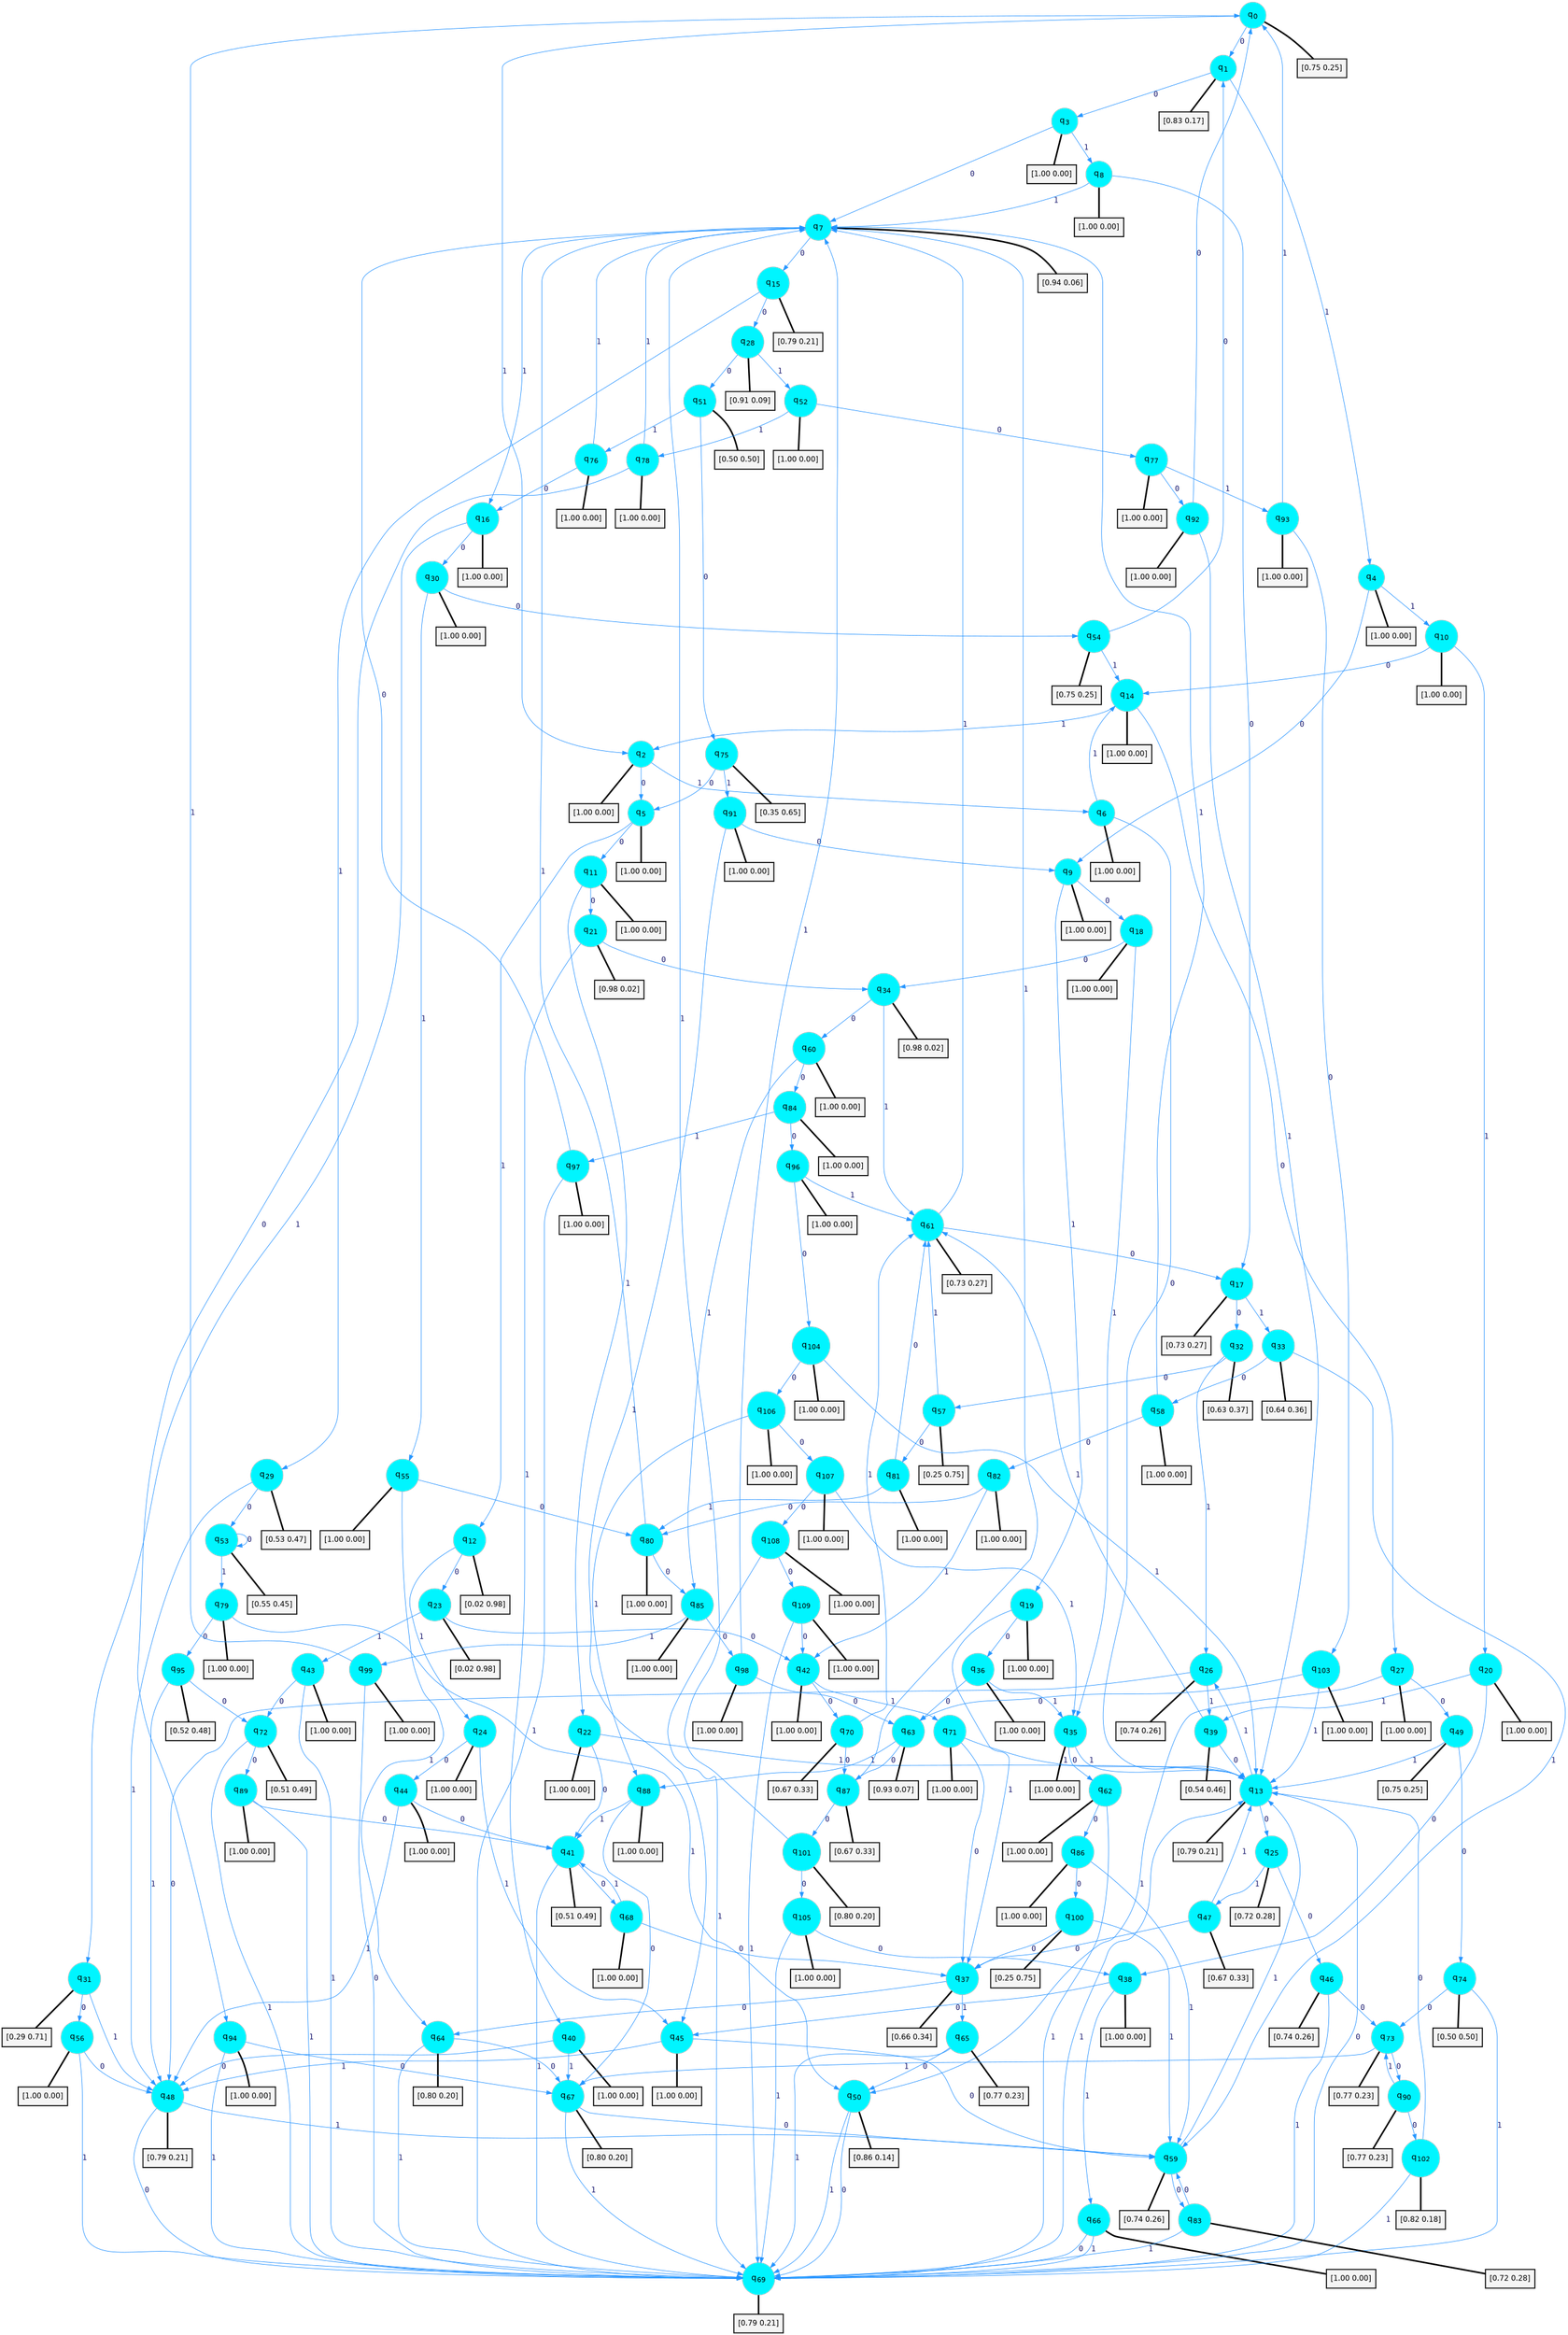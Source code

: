 digraph G {
graph [
bgcolor=transparent, dpi=300, rankdir=TD, size="40,25"];
node [
color=gray, fillcolor=turquoise1, fontcolor=black, fontname=Helvetica, fontsize=16, fontweight=bold, shape=circle, style=filled];
edge [
arrowsize=1, color=dodgerblue1, fontcolor=midnightblue, fontname=courier, fontweight=bold, penwidth=1, style=solid, weight=20];
0[label=<q<SUB>0</SUB>>];
1[label=<q<SUB>1</SUB>>];
2[label=<q<SUB>2</SUB>>];
3[label=<q<SUB>3</SUB>>];
4[label=<q<SUB>4</SUB>>];
5[label=<q<SUB>5</SUB>>];
6[label=<q<SUB>6</SUB>>];
7[label=<q<SUB>7</SUB>>];
8[label=<q<SUB>8</SUB>>];
9[label=<q<SUB>9</SUB>>];
10[label=<q<SUB>10</SUB>>];
11[label=<q<SUB>11</SUB>>];
12[label=<q<SUB>12</SUB>>];
13[label=<q<SUB>13</SUB>>];
14[label=<q<SUB>14</SUB>>];
15[label=<q<SUB>15</SUB>>];
16[label=<q<SUB>16</SUB>>];
17[label=<q<SUB>17</SUB>>];
18[label=<q<SUB>18</SUB>>];
19[label=<q<SUB>19</SUB>>];
20[label=<q<SUB>20</SUB>>];
21[label=<q<SUB>21</SUB>>];
22[label=<q<SUB>22</SUB>>];
23[label=<q<SUB>23</SUB>>];
24[label=<q<SUB>24</SUB>>];
25[label=<q<SUB>25</SUB>>];
26[label=<q<SUB>26</SUB>>];
27[label=<q<SUB>27</SUB>>];
28[label=<q<SUB>28</SUB>>];
29[label=<q<SUB>29</SUB>>];
30[label=<q<SUB>30</SUB>>];
31[label=<q<SUB>31</SUB>>];
32[label=<q<SUB>32</SUB>>];
33[label=<q<SUB>33</SUB>>];
34[label=<q<SUB>34</SUB>>];
35[label=<q<SUB>35</SUB>>];
36[label=<q<SUB>36</SUB>>];
37[label=<q<SUB>37</SUB>>];
38[label=<q<SUB>38</SUB>>];
39[label=<q<SUB>39</SUB>>];
40[label=<q<SUB>40</SUB>>];
41[label=<q<SUB>41</SUB>>];
42[label=<q<SUB>42</SUB>>];
43[label=<q<SUB>43</SUB>>];
44[label=<q<SUB>44</SUB>>];
45[label=<q<SUB>45</SUB>>];
46[label=<q<SUB>46</SUB>>];
47[label=<q<SUB>47</SUB>>];
48[label=<q<SUB>48</SUB>>];
49[label=<q<SUB>49</SUB>>];
50[label=<q<SUB>50</SUB>>];
51[label=<q<SUB>51</SUB>>];
52[label=<q<SUB>52</SUB>>];
53[label=<q<SUB>53</SUB>>];
54[label=<q<SUB>54</SUB>>];
55[label=<q<SUB>55</SUB>>];
56[label=<q<SUB>56</SUB>>];
57[label=<q<SUB>57</SUB>>];
58[label=<q<SUB>58</SUB>>];
59[label=<q<SUB>59</SUB>>];
60[label=<q<SUB>60</SUB>>];
61[label=<q<SUB>61</SUB>>];
62[label=<q<SUB>62</SUB>>];
63[label=<q<SUB>63</SUB>>];
64[label=<q<SUB>64</SUB>>];
65[label=<q<SUB>65</SUB>>];
66[label=<q<SUB>66</SUB>>];
67[label=<q<SUB>67</SUB>>];
68[label=<q<SUB>68</SUB>>];
69[label=<q<SUB>69</SUB>>];
70[label=<q<SUB>70</SUB>>];
71[label=<q<SUB>71</SUB>>];
72[label=<q<SUB>72</SUB>>];
73[label=<q<SUB>73</SUB>>];
74[label=<q<SUB>74</SUB>>];
75[label=<q<SUB>75</SUB>>];
76[label=<q<SUB>76</SUB>>];
77[label=<q<SUB>77</SUB>>];
78[label=<q<SUB>78</SUB>>];
79[label=<q<SUB>79</SUB>>];
80[label=<q<SUB>80</SUB>>];
81[label=<q<SUB>81</SUB>>];
82[label=<q<SUB>82</SUB>>];
83[label=<q<SUB>83</SUB>>];
84[label=<q<SUB>84</SUB>>];
85[label=<q<SUB>85</SUB>>];
86[label=<q<SUB>86</SUB>>];
87[label=<q<SUB>87</SUB>>];
88[label=<q<SUB>88</SUB>>];
89[label=<q<SUB>89</SUB>>];
90[label=<q<SUB>90</SUB>>];
91[label=<q<SUB>91</SUB>>];
92[label=<q<SUB>92</SUB>>];
93[label=<q<SUB>93</SUB>>];
94[label=<q<SUB>94</SUB>>];
95[label=<q<SUB>95</SUB>>];
96[label=<q<SUB>96</SUB>>];
97[label=<q<SUB>97</SUB>>];
98[label=<q<SUB>98</SUB>>];
99[label=<q<SUB>99</SUB>>];
100[label=<q<SUB>100</SUB>>];
101[label=<q<SUB>101</SUB>>];
102[label=<q<SUB>102</SUB>>];
103[label=<q<SUB>103</SUB>>];
104[label=<q<SUB>104</SUB>>];
105[label=<q<SUB>105</SUB>>];
106[label=<q<SUB>106</SUB>>];
107[label=<q<SUB>107</SUB>>];
108[label=<q<SUB>108</SUB>>];
109[label=<q<SUB>109</SUB>>];
110[label="[0.75 0.25]", shape=box,fontcolor=black, fontname=Helvetica, fontsize=14, penwidth=2, fillcolor=whitesmoke,color=black];
111[label="[0.83 0.17]", shape=box,fontcolor=black, fontname=Helvetica, fontsize=14, penwidth=2, fillcolor=whitesmoke,color=black];
112[label="[1.00 0.00]", shape=box,fontcolor=black, fontname=Helvetica, fontsize=14, penwidth=2, fillcolor=whitesmoke,color=black];
113[label="[1.00 0.00]", shape=box,fontcolor=black, fontname=Helvetica, fontsize=14, penwidth=2, fillcolor=whitesmoke,color=black];
114[label="[1.00 0.00]", shape=box,fontcolor=black, fontname=Helvetica, fontsize=14, penwidth=2, fillcolor=whitesmoke,color=black];
115[label="[1.00 0.00]", shape=box,fontcolor=black, fontname=Helvetica, fontsize=14, penwidth=2, fillcolor=whitesmoke,color=black];
116[label="[1.00 0.00]", shape=box,fontcolor=black, fontname=Helvetica, fontsize=14, penwidth=2, fillcolor=whitesmoke,color=black];
117[label="[0.94 0.06]", shape=box,fontcolor=black, fontname=Helvetica, fontsize=14, penwidth=2, fillcolor=whitesmoke,color=black];
118[label="[1.00 0.00]", shape=box,fontcolor=black, fontname=Helvetica, fontsize=14, penwidth=2, fillcolor=whitesmoke,color=black];
119[label="[1.00 0.00]", shape=box,fontcolor=black, fontname=Helvetica, fontsize=14, penwidth=2, fillcolor=whitesmoke,color=black];
120[label="[1.00 0.00]", shape=box,fontcolor=black, fontname=Helvetica, fontsize=14, penwidth=2, fillcolor=whitesmoke,color=black];
121[label="[1.00 0.00]", shape=box,fontcolor=black, fontname=Helvetica, fontsize=14, penwidth=2, fillcolor=whitesmoke,color=black];
122[label="[0.02 0.98]", shape=box,fontcolor=black, fontname=Helvetica, fontsize=14, penwidth=2, fillcolor=whitesmoke,color=black];
123[label="[0.79 0.21]", shape=box,fontcolor=black, fontname=Helvetica, fontsize=14, penwidth=2, fillcolor=whitesmoke,color=black];
124[label="[1.00 0.00]", shape=box,fontcolor=black, fontname=Helvetica, fontsize=14, penwidth=2, fillcolor=whitesmoke,color=black];
125[label="[0.79 0.21]", shape=box,fontcolor=black, fontname=Helvetica, fontsize=14, penwidth=2, fillcolor=whitesmoke,color=black];
126[label="[1.00 0.00]", shape=box,fontcolor=black, fontname=Helvetica, fontsize=14, penwidth=2, fillcolor=whitesmoke,color=black];
127[label="[0.73 0.27]", shape=box,fontcolor=black, fontname=Helvetica, fontsize=14, penwidth=2, fillcolor=whitesmoke,color=black];
128[label="[1.00 0.00]", shape=box,fontcolor=black, fontname=Helvetica, fontsize=14, penwidth=2, fillcolor=whitesmoke,color=black];
129[label="[1.00 0.00]", shape=box,fontcolor=black, fontname=Helvetica, fontsize=14, penwidth=2, fillcolor=whitesmoke,color=black];
130[label="[1.00 0.00]", shape=box,fontcolor=black, fontname=Helvetica, fontsize=14, penwidth=2, fillcolor=whitesmoke,color=black];
131[label="[0.98 0.02]", shape=box,fontcolor=black, fontname=Helvetica, fontsize=14, penwidth=2, fillcolor=whitesmoke,color=black];
132[label="[1.00 0.00]", shape=box,fontcolor=black, fontname=Helvetica, fontsize=14, penwidth=2, fillcolor=whitesmoke,color=black];
133[label="[0.02 0.98]", shape=box,fontcolor=black, fontname=Helvetica, fontsize=14, penwidth=2, fillcolor=whitesmoke,color=black];
134[label="[1.00 0.00]", shape=box,fontcolor=black, fontname=Helvetica, fontsize=14, penwidth=2, fillcolor=whitesmoke,color=black];
135[label="[0.72 0.28]", shape=box,fontcolor=black, fontname=Helvetica, fontsize=14, penwidth=2, fillcolor=whitesmoke,color=black];
136[label="[0.74 0.26]", shape=box,fontcolor=black, fontname=Helvetica, fontsize=14, penwidth=2, fillcolor=whitesmoke,color=black];
137[label="[1.00 0.00]", shape=box,fontcolor=black, fontname=Helvetica, fontsize=14, penwidth=2, fillcolor=whitesmoke,color=black];
138[label="[0.91 0.09]", shape=box,fontcolor=black, fontname=Helvetica, fontsize=14, penwidth=2, fillcolor=whitesmoke,color=black];
139[label="[0.53 0.47]", shape=box,fontcolor=black, fontname=Helvetica, fontsize=14, penwidth=2, fillcolor=whitesmoke,color=black];
140[label="[1.00 0.00]", shape=box,fontcolor=black, fontname=Helvetica, fontsize=14, penwidth=2, fillcolor=whitesmoke,color=black];
141[label="[0.29 0.71]", shape=box,fontcolor=black, fontname=Helvetica, fontsize=14, penwidth=2, fillcolor=whitesmoke,color=black];
142[label="[0.63 0.37]", shape=box,fontcolor=black, fontname=Helvetica, fontsize=14, penwidth=2, fillcolor=whitesmoke,color=black];
143[label="[0.64 0.36]", shape=box,fontcolor=black, fontname=Helvetica, fontsize=14, penwidth=2, fillcolor=whitesmoke,color=black];
144[label="[0.98 0.02]", shape=box,fontcolor=black, fontname=Helvetica, fontsize=14, penwidth=2, fillcolor=whitesmoke,color=black];
145[label="[1.00 0.00]", shape=box,fontcolor=black, fontname=Helvetica, fontsize=14, penwidth=2, fillcolor=whitesmoke,color=black];
146[label="[1.00 0.00]", shape=box,fontcolor=black, fontname=Helvetica, fontsize=14, penwidth=2, fillcolor=whitesmoke,color=black];
147[label="[0.66 0.34]", shape=box,fontcolor=black, fontname=Helvetica, fontsize=14, penwidth=2, fillcolor=whitesmoke,color=black];
148[label="[1.00 0.00]", shape=box,fontcolor=black, fontname=Helvetica, fontsize=14, penwidth=2, fillcolor=whitesmoke,color=black];
149[label="[0.54 0.46]", shape=box,fontcolor=black, fontname=Helvetica, fontsize=14, penwidth=2, fillcolor=whitesmoke,color=black];
150[label="[1.00 0.00]", shape=box,fontcolor=black, fontname=Helvetica, fontsize=14, penwidth=2, fillcolor=whitesmoke,color=black];
151[label="[0.51 0.49]", shape=box,fontcolor=black, fontname=Helvetica, fontsize=14, penwidth=2, fillcolor=whitesmoke,color=black];
152[label="[1.00 0.00]", shape=box,fontcolor=black, fontname=Helvetica, fontsize=14, penwidth=2, fillcolor=whitesmoke,color=black];
153[label="[1.00 0.00]", shape=box,fontcolor=black, fontname=Helvetica, fontsize=14, penwidth=2, fillcolor=whitesmoke,color=black];
154[label="[1.00 0.00]", shape=box,fontcolor=black, fontname=Helvetica, fontsize=14, penwidth=2, fillcolor=whitesmoke,color=black];
155[label="[1.00 0.00]", shape=box,fontcolor=black, fontname=Helvetica, fontsize=14, penwidth=2, fillcolor=whitesmoke,color=black];
156[label="[0.74 0.26]", shape=box,fontcolor=black, fontname=Helvetica, fontsize=14, penwidth=2, fillcolor=whitesmoke,color=black];
157[label="[0.67 0.33]", shape=box,fontcolor=black, fontname=Helvetica, fontsize=14, penwidth=2, fillcolor=whitesmoke,color=black];
158[label="[0.79 0.21]", shape=box,fontcolor=black, fontname=Helvetica, fontsize=14, penwidth=2, fillcolor=whitesmoke,color=black];
159[label="[0.75 0.25]", shape=box,fontcolor=black, fontname=Helvetica, fontsize=14, penwidth=2, fillcolor=whitesmoke,color=black];
160[label="[0.86 0.14]", shape=box,fontcolor=black, fontname=Helvetica, fontsize=14, penwidth=2, fillcolor=whitesmoke,color=black];
161[label="[0.50 0.50]", shape=box,fontcolor=black, fontname=Helvetica, fontsize=14, penwidth=2, fillcolor=whitesmoke,color=black];
162[label="[1.00 0.00]", shape=box,fontcolor=black, fontname=Helvetica, fontsize=14, penwidth=2, fillcolor=whitesmoke,color=black];
163[label="[0.55 0.45]", shape=box,fontcolor=black, fontname=Helvetica, fontsize=14, penwidth=2, fillcolor=whitesmoke,color=black];
164[label="[0.75 0.25]", shape=box,fontcolor=black, fontname=Helvetica, fontsize=14, penwidth=2, fillcolor=whitesmoke,color=black];
165[label="[1.00 0.00]", shape=box,fontcolor=black, fontname=Helvetica, fontsize=14, penwidth=2, fillcolor=whitesmoke,color=black];
166[label="[1.00 0.00]", shape=box,fontcolor=black, fontname=Helvetica, fontsize=14, penwidth=2, fillcolor=whitesmoke,color=black];
167[label="[0.25 0.75]", shape=box,fontcolor=black, fontname=Helvetica, fontsize=14, penwidth=2, fillcolor=whitesmoke,color=black];
168[label="[1.00 0.00]", shape=box,fontcolor=black, fontname=Helvetica, fontsize=14, penwidth=2, fillcolor=whitesmoke,color=black];
169[label="[0.74 0.26]", shape=box,fontcolor=black, fontname=Helvetica, fontsize=14, penwidth=2, fillcolor=whitesmoke,color=black];
170[label="[1.00 0.00]", shape=box,fontcolor=black, fontname=Helvetica, fontsize=14, penwidth=2, fillcolor=whitesmoke,color=black];
171[label="[0.73 0.27]", shape=box,fontcolor=black, fontname=Helvetica, fontsize=14, penwidth=2, fillcolor=whitesmoke,color=black];
172[label="[1.00 0.00]", shape=box,fontcolor=black, fontname=Helvetica, fontsize=14, penwidth=2, fillcolor=whitesmoke,color=black];
173[label="[0.93 0.07]", shape=box,fontcolor=black, fontname=Helvetica, fontsize=14, penwidth=2, fillcolor=whitesmoke,color=black];
174[label="[0.80 0.20]", shape=box,fontcolor=black, fontname=Helvetica, fontsize=14, penwidth=2, fillcolor=whitesmoke,color=black];
175[label="[0.77 0.23]", shape=box,fontcolor=black, fontname=Helvetica, fontsize=14, penwidth=2, fillcolor=whitesmoke,color=black];
176[label="[1.00 0.00]", shape=box,fontcolor=black, fontname=Helvetica, fontsize=14, penwidth=2, fillcolor=whitesmoke,color=black];
177[label="[0.80 0.20]", shape=box,fontcolor=black, fontname=Helvetica, fontsize=14, penwidth=2, fillcolor=whitesmoke,color=black];
178[label="[1.00 0.00]", shape=box,fontcolor=black, fontname=Helvetica, fontsize=14, penwidth=2, fillcolor=whitesmoke,color=black];
179[label="[0.79 0.21]", shape=box,fontcolor=black, fontname=Helvetica, fontsize=14, penwidth=2, fillcolor=whitesmoke,color=black];
180[label="[0.67 0.33]", shape=box,fontcolor=black, fontname=Helvetica, fontsize=14, penwidth=2, fillcolor=whitesmoke,color=black];
181[label="[1.00 0.00]", shape=box,fontcolor=black, fontname=Helvetica, fontsize=14, penwidth=2, fillcolor=whitesmoke,color=black];
182[label="[0.51 0.49]", shape=box,fontcolor=black, fontname=Helvetica, fontsize=14, penwidth=2, fillcolor=whitesmoke,color=black];
183[label="[0.77 0.23]", shape=box,fontcolor=black, fontname=Helvetica, fontsize=14, penwidth=2, fillcolor=whitesmoke,color=black];
184[label="[0.50 0.50]", shape=box,fontcolor=black, fontname=Helvetica, fontsize=14, penwidth=2, fillcolor=whitesmoke,color=black];
185[label="[0.35 0.65]", shape=box,fontcolor=black, fontname=Helvetica, fontsize=14, penwidth=2, fillcolor=whitesmoke,color=black];
186[label="[1.00 0.00]", shape=box,fontcolor=black, fontname=Helvetica, fontsize=14, penwidth=2, fillcolor=whitesmoke,color=black];
187[label="[1.00 0.00]", shape=box,fontcolor=black, fontname=Helvetica, fontsize=14, penwidth=2, fillcolor=whitesmoke,color=black];
188[label="[1.00 0.00]", shape=box,fontcolor=black, fontname=Helvetica, fontsize=14, penwidth=2, fillcolor=whitesmoke,color=black];
189[label="[1.00 0.00]", shape=box,fontcolor=black, fontname=Helvetica, fontsize=14, penwidth=2, fillcolor=whitesmoke,color=black];
190[label="[1.00 0.00]", shape=box,fontcolor=black, fontname=Helvetica, fontsize=14, penwidth=2, fillcolor=whitesmoke,color=black];
191[label="[1.00 0.00]", shape=box,fontcolor=black, fontname=Helvetica, fontsize=14, penwidth=2, fillcolor=whitesmoke,color=black];
192[label="[1.00 0.00]", shape=box,fontcolor=black, fontname=Helvetica, fontsize=14, penwidth=2, fillcolor=whitesmoke,color=black];
193[label="[0.72 0.28]", shape=box,fontcolor=black, fontname=Helvetica, fontsize=14, penwidth=2, fillcolor=whitesmoke,color=black];
194[label="[1.00 0.00]", shape=box,fontcolor=black, fontname=Helvetica, fontsize=14, penwidth=2, fillcolor=whitesmoke,color=black];
195[label="[1.00 0.00]", shape=box,fontcolor=black, fontname=Helvetica, fontsize=14, penwidth=2, fillcolor=whitesmoke,color=black];
196[label="[1.00 0.00]", shape=box,fontcolor=black, fontname=Helvetica, fontsize=14, penwidth=2, fillcolor=whitesmoke,color=black];
197[label="[0.67 0.33]", shape=box,fontcolor=black, fontname=Helvetica, fontsize=14, penwidth=2, fillcolor=whitesmoke,color=black];
198[label="[1.00 0.00]", shape=box,fontcolor=black, fontname=Helvetica, fontsize=14, penwidth=2, fillcolor=whitesmoke,color=black];
199[label="[1.00 0.00]", shape=box,fontcolor=black, fontname=Helvetica, fontsize=14, penwidth=2, fillcolor=whitesmoke,color=black];
200[label="[0.77 0.23]", shape=box,fontcolor=black, fontname=Helvetica, fontsize=14, penwidth=2, fillcolor=whitesmoke,color=black];
201[label="[1.00 0.00]", shape=box,fontcolor=black, fontname=Helvetica, fontsize=14, penwidth=2, fillcolor=whitesmoke,color=black];
202[label="[1.00 0.00]", shape=box,fontcolor=black, fontname=Helvetica, fontsize=14, penwidth=2, fillcolor=whitesmoke,color=black];
203[label="[1.00 0.00]", shape=box,fontcolor=black, fontname=Helvetica, fontsize=14, penwidth=2, fillcolor=whitesmoke,color=black];
204[label="[1.00 0.00]", shape=box,fontcolor=black, fontname=Helvetica, fontsize=14, penwidth=2, fillcolor=whitesmoke,color=black];
205[label="[0.52 0.48]", shape=box,fontcolor=black, fontname=Helvetica, fontsize=14, penwidth=2, fillcolor=whitesmoke,color=black];
206[label="[1.00 0.00]", shape=box,fontcolor=black, fontname=Helvetica, fontsize=14, penwidth=2, fillcolor=whitesmoke,color=black];
207[label="[1.00 0.00]", shape=box,fontcolor=black, fontname=Helvetica, fontsize=14, penwidth=2, fillcolor=whitesmoke,color=black];
208[label="[1.00 0.00]", shape=box,fontcolor=black, fontname=Helvetica, fontsize=14, penwidth=2, fillcolor=whitesmoke,color=black];
209[label="[1.00 0.00]", shape=box,fontcolor=black, fontname=Helvetica, fontsize=14, penwidth=2, fillcolor=whitesmoke,color=black];
210[label="[0.25 0.75]", shape=box,fontcolor=black, fontname=Helvetica, fontsize=14, penwidth=2, fillcolor=whitesmoke,color=black];
211[label="[0.80 0.20]", shape=box,fontcolor=black, fontname=Helvetica, fontsize=14, penwidth=2, fillcolor=whitesmoke,color=black];
212[label="[0.82 0.18]", shape=box,fontcolor=black, fontname=Helvetica, fontsize=14, penwidth=2, fillcolor=whitesmoke,color=black];
213[label="[1.00 0.00]", shape=box,fontcolor=black, fontname=Helvetica, fontsize=14, penwidth=2, fillcolor=whitesmoke,color=black];
214[label="[1.00 0.00]", shape=box,fontcolor=black, fontname=Helvetica, fontsize=14, penwidth=2, fillcolor=whitesmoke,color=black];
215[label="[1.00 0.00]", shape=box,fontcolor=black, fontname=Helvetica, fontsize=14, penwidth=2, fillcolor=whitesmoke,color=black];
216[label="[1.00 0.00]", shape=box,fontcolor=black, fontname=Helvetica, fontsize=14, penwidth=2, fillcolor=whitesmoke,color=black];
217[label="[1.00 0.00]", shape=box,fontcolor=black, fontname=Helvetica, fontsize=14, penwidth=2, fillcolor=whitesmoke,color=black];
218[label="[1.00 0.00]", shape=box,fontcolor=black, fontname=Helvetica, fontsize=14, penwidth=2, fillcolor=whitesmoke,color=black];
219[label="[1.00 0.00]", shape=box,fontcolor=black, fontname=Helvetica, fontsize=14, penwidth=2, fillcolor=whitesmoke,color=black];
0->1 [label=0];
0->2 [label=1];
0->110 [arrowhead=none, penwidth=3,color=black];
1->3 [label=0];
1->4 [label=1];
1->111 [arrowhead=none, penwidth=3,color=black];
2->5 [label=0];
2->6 [label=1];
2->112 [arrowhead=none, penwidth=3,color=black];
3->7 [label=0];
3->8 [label=1];
3->113 [arrowhead=none, penwidth=3,color=black];
4->9 [label=0];
4->10 [label=1];
4->114 [arrowhead=none, penwidth=3,color=black];
5->11 [label=0];
5->12 [label=1];
5->115 [arrowhead=none, penwidth=3,color=black];
6->13 [label=0];
6->14 [label=1];
6->116 [arrowhead=none, penwidth=3,color=black];
7->15 [label=0];
7->16 [label=1];
7->117 [arrowhead=none, penwidth=3,color=black];
8->17 [label=0];
8->7 [label=1];
8->118 [arrowhead=none, penwidth=3,color=black];
9->18 [label=0];
9->19 [label=1];
9->119 [arrowhead=none, penwidth=3,color=black];
10->14 [label=0];
10->20 [label=1];
10->120 [arrowhead=none, penwidth=3,color=black];
11->21 [label=0];
11->22 [label=1];
11->121 [arrowhead=none, penwidth=3,color=black];
12->23 [label=0];
12->24 [label=1];
12->122 [arrowhead=none, penwidth=3,color=black];
13->25 [label=0];
13->26 [label=1];
13->123 [arrowhead=none, penwidth=3,color=black];
14->27 [label=0];
14->2 [label=1];
14->124 [arrowhead=none, penwidth=3,color=black];
15->28 [label=0];
15->29 [label=1];
15->125 [arrowhead=none, penwidth=3,color=black];
16->30 [label=0];
16->31 [label=1];
16->126 [arrowhead=none, penwidth=3,color=black];
17->32 [label=0];
17->33 [label=1];
17->127 [arrowhead=none, penwidth=3,color=black];
18->34 [label=0];
18->35 [label=1];
18->128 [arrowhead=none, penwidth=3,color=black];
19->36 [label=0];
19->37 [label=1];
19->129 [arrowhead=none, penwidth=3,color=black];
20->38 [label=0];
20->39 [label=1];
20->130 [arrowhead=none, penwidth=3,color=black];
21->34 [label=0];
21->40 [label=1];
21->131 [arrowhead=none, penwidth=3,color=black];
22->41 [label=0];
22->13 [label=1];
22->132 [arrowhead=none, penwidth=3,color=black];
23->42 [label=0];
23->43 [label=1];
23->133 [arrowhead=none, penwidth=3,color=black];
24->44 [label=0];
24->45 [label=1];
24->134 [arrowhead=none, penwidth=3,color=black];
25->46 [label=0];
25->47 [label=1];
25->135 [arrowhead=none, penwidth=3,color=black];
26->48 [label=0];
26->39 [label=1];
26->136 [arrowhead=none, penwidth=3,color=black];
27->49 [label=0];
27->50 [label=1];
27->137 [arrowhead=none, penwidth=3,color=black];
28->51 [label=0];
28->52 [label=1];
28->138 [arrowhead=none, penwidth=3,color=black];
29->53 [label=0];
29->48 [label=1];
29->139 [arrowhead=none, penwidth=3,color=black];
30->54 [label=0];
30->55 [label=1];
30->140 [arrowhead=none, penwidth=3,color=black];
31->56 [label=0];
31->48 [label=1];
31->141 [arrowhead=none, penwidth=3,color=black];
32->57 [label=0];
32->26 [label=1];
32->142 [arrowhead=none, penwidth=3,color=black];
33->58 [label=0];
33->59 [label=1];
33->143 [arrowhead=none, penwidth=3,color=black];
34->60 [label=0];
34->61 [label=1];
34->144 [arrowhead=none, penwidth=3,color=black];
35->62 [label=0];
35->13 [label=1];
35->145 [arrowhead=none, penwidth=3,color=black];
36->63 [label=0];
36->35 [label=1];
36->146 [arrowhead=none, penwidth=3,color=black];
37->64 [label=0];
37->65 [label=1];
37->147 [arrowhead=none, penwidth=3,color=black];
38->45 [label=0];
38->66 [label=1];
38->148 [arrowhead=none, penwidth=3,color=black];
39->13 [label=0];
39->61 [label=1];
39->149 [arrowhead=none, penwidth=3,color=black];
40->48 [label=0];
40->67 [label=1];
40->150 [arrowhead=none, penwidth=3,color=black];
41->68 [label=0];
41->69 [label=1];
41->151 [arrowhead=none, penwidth=3,color=black];
42->70 [label=0];
42->71 [label=1];
42->152 [arrowhead=none, penwidth=3,color=black];
43->72 [label=0];
43->69 [label=1];
43->153 [arrowhead=none, penwidth=3,color=black];
44->41 [label=0];
44->48 [label=1];
44->154 [arrowhead=none, penwidth=3,color=black];
45->59 [label=0];
45->48 [label=1];
45->155 [arrowhead=none, penwidth=3,color=black];
46->73 [label=0];
46->69 [label=1];
46->156 [arrowhead=none, penwidth=3,color=black];
47->37 [label=0];
47->13 [label=1];
47->157 [arrowhead=none, penwidth=3,color=black];
48->69 [label=0];
48->59 [label=1];
48->158 [arrowhead=none, penwidth=3,color=black];
49->74 [label=0];
49->13 [label=1];
49->159 [arrowhead=none, penwidth=3,color=black];
50->69 [label=0];
50->69 [label=1];
50->160 [arrowhead=none, penwidth=3,color=black];
51->75 [label=0];
51->76 [label=1];
51->161 [arrowhead=none, penwidth=3,color=black];
52->77 [label=0];
52->78 [label=1];
52->162 [arrowhead=none, penwidth=3,color=black];
53->53 [label=0];
53->79 [label=1];
53->163 [arrowhead=none, penwidth=3,color=black];
54->1 [label=0];
54->14 [label=1];
54->164 [arrowhead=none, penwidth=3,color=black];
55->80 [label=0];
55->64 [label=1];
55->165 [arrowhead=none, penwidth=3,color=black];
56->48 [label=0];
56->69 [label=1];
56->166 [arrowhead=none, penwidth=3,color=black];
57->81 [label=0];
57->61 [label=1];
57->167 [arrowhead=none, penwidth=3,color=black];
58->82 [label=0];
58->7 [label=1];
58->168 [arrowhead=none, penwidth=3,color=black];
59->83 [label=0];
59->13 [label=1];
59->169 [arrowhead=none, penwidth=3,color=black];
60->84 [label=0];
60->85 [label=1];
60->170 [arrowhead=none, penwidth=3,color=black];
61->17 [label=0];
61->7 [label=1];
61->171 [arrowhead=none, penwidth=3,color=black];
62->86 [label=0];
62->69 [label=1];
62->172 [arrowhead=none, penwidth=3,color=black];
63->87 [label=0];
63->88 [label=1];
63->173 [arrowhead=none, penwidth=3,color=black];
64->67 [label=0];
64->69 [label=1];
64->174 [arrowhead=none, penwidth=3,color=black];
65->50 [label=0];
65->69 [label=1];
65->175 [arrowhead=none, penwidth=3,color=black];
66->69 [label=0];
66->69 [label=1];
66->176 [arrowhead=none, penwidth=3,color=black];
67->59 [label=0];
67->69 [label=1];
67->177 [arrowhead=none, penwidth=3,color=black];
68->37 [label=0];
68->41 [label=1];
68->178 [arrowhead=none, penwidth=3,color=black];
69->13 [label=0];
69->13 [label=1];
69->179 [arrowhead=none, penwidth=3,color=black];
70->87 [label=0];
70->61 [label=1];
70->180 [arrowhead=none, penwidth=3,color=black];
71->37 [label=0];
71->13 [label=1];
71->181 [arrowhead=none, penwidth=3,color=black];
72->89 [label=0];
72->69 [label=1];
72->182 [arrowhead=none, penwidth=3,color=black];
73->90 [label=0];
73->67 [label=1];
73->183 [arrowhead=none, penwidth=3,color=black];
74->73 [label=0];
74->69 [label=1];
74->184 [arrowhead=none, penwidth=3,color=black];
75->5 [label=0];
75->91 [label=1];
75->185 [arrowhead=none, penwidth=3,color=black];
76->16 [label=0];
76->7 [label=1];
76->186 [arrowhead=none, penwidth=3,color=black];
77->92 [label=0];
77->93 [label=1];
77->187 [arrowhead=none, penwidth=3,color=black];
78->94 [label=0];
78->7 [label=1];
78->188 [arrowhead=none, penwidth=3,color=black];
79->95 [label=0];
79->50 [label=1];
79->189 [arrowhead=none, penwidth=3,color=black];
80->85 [label=0];
80->7 [label=1];
80->190 [arrowhead=none, penwidth=3,color=black];
81->61 [label=0];
81->80 [label=1];
81->191 [arrowhead=none, penwidth=3,color=black];
82->80 [label=0];
82->42 [label=1];
82->192 [arrowhead=none, penwidth=3,color=black];
83->59 [label=0];
83->69 [label=1];
83->193 [arrowhead=none, penwidth=3,color=black];
84->96 [label=0];
84->97 [label=1];
84->194 [arrowhead=none, penwidth=3,color=black];
85->98 [label=0];
85->99 [label=1];
85->195 [arrowhead=none, penwidth=3,color=black];
86->100 [label=0];
86->59 [label=1];
86->196 [arrowhead=none, penwidth=3,color=black];
87->101 [label=0];
87->7 [label=1];
87->197 [arrowhead=none, penwidth=3,color=black];
88->67 [label=0];
88->41 [label=1];
88->198 [arrowhead=none, penwidth=3,color=black];
89->41 [label=0];
89->69 [label=1];
89->199 [arrowhead=none, penwidth=3,color=black];
90->102 [label=0];
90->73 [label=1];
90->200 [arrowhead=none, penwidth=3,color=black];
91->9 [label=0];
91->45 [label=1];
91->201 [arrowhead=none, penwidth=3,color=black];
92->0 [label=0];
92->13 [label=1];
92->202 [arrowhead=none, penwidth=3,color=black];
93->103 [label=0];
93->0 [label=1];
93->203 [arrowhead=none, penwidth=3,color=black];
94->67 [label=0];
94->69 [label=1];
94->204 [arrowhead=none, penwidth=3,color=black];
95->72 [label=0];
95->48 [label=1];
95->205 [arrowhead=none, penwidth=3,color=black];
96->104 [label=0];
96->61 [label=1];
96->206 [arrowhead=none, penwidth=3,color=black];
97->7 [label=0];
97->69 [label=1];
97->207 [arrowhead=none, penwidth=3,color=black];
98->63 [label=0];
98->7 [label=1];
98->208 [arrowhead=none, penwidth=3,color=black];
99->69 [label=0];
99->0 [label=1];
99->209 [arrowhead=none, penwidth=3,color=black];
100->37 [label=0];
100->59 [label=1];
100->210 [arrowhead=none, penwidth=3,color=black];
101->105 [label=0];
101->7 [label=1];
101->211 [arrowhead=none, penwidth=3,color=black];
102->13 [label=0];
102->69 [label=1];
102->212 [arrowhead=none, penwidth=3,color=black];
103->63 [label=0];
103->13 [label=1];
103->213 [arrowhead=none, penwidth=3,color=black];
104->106 [label=0];
104->13 [label=1];
104->214 [arrowhead=none, penwidth=3,color=black];
105->38 [label=0];
105->69 [label=1];
105->215 [arrowhead=none, penwidth=3,color=black];
106->107 [label=0];
106->88 [label=1];
106->216 [arrowhead=none, penwidth=3,color=black];
107->108 [label=0];
107->35 [label=1];
107->217 [arrowhead=none, penwidth=3,color=black];
108->109 [label=0];
108->69 [label=1];
108->218 [arrowhead=none, penwidth=3,color=black];
109->42 [label=0];
109->69 [label=1];
109->219 [arrowhead=none, penwidth=3,color=black];
}
